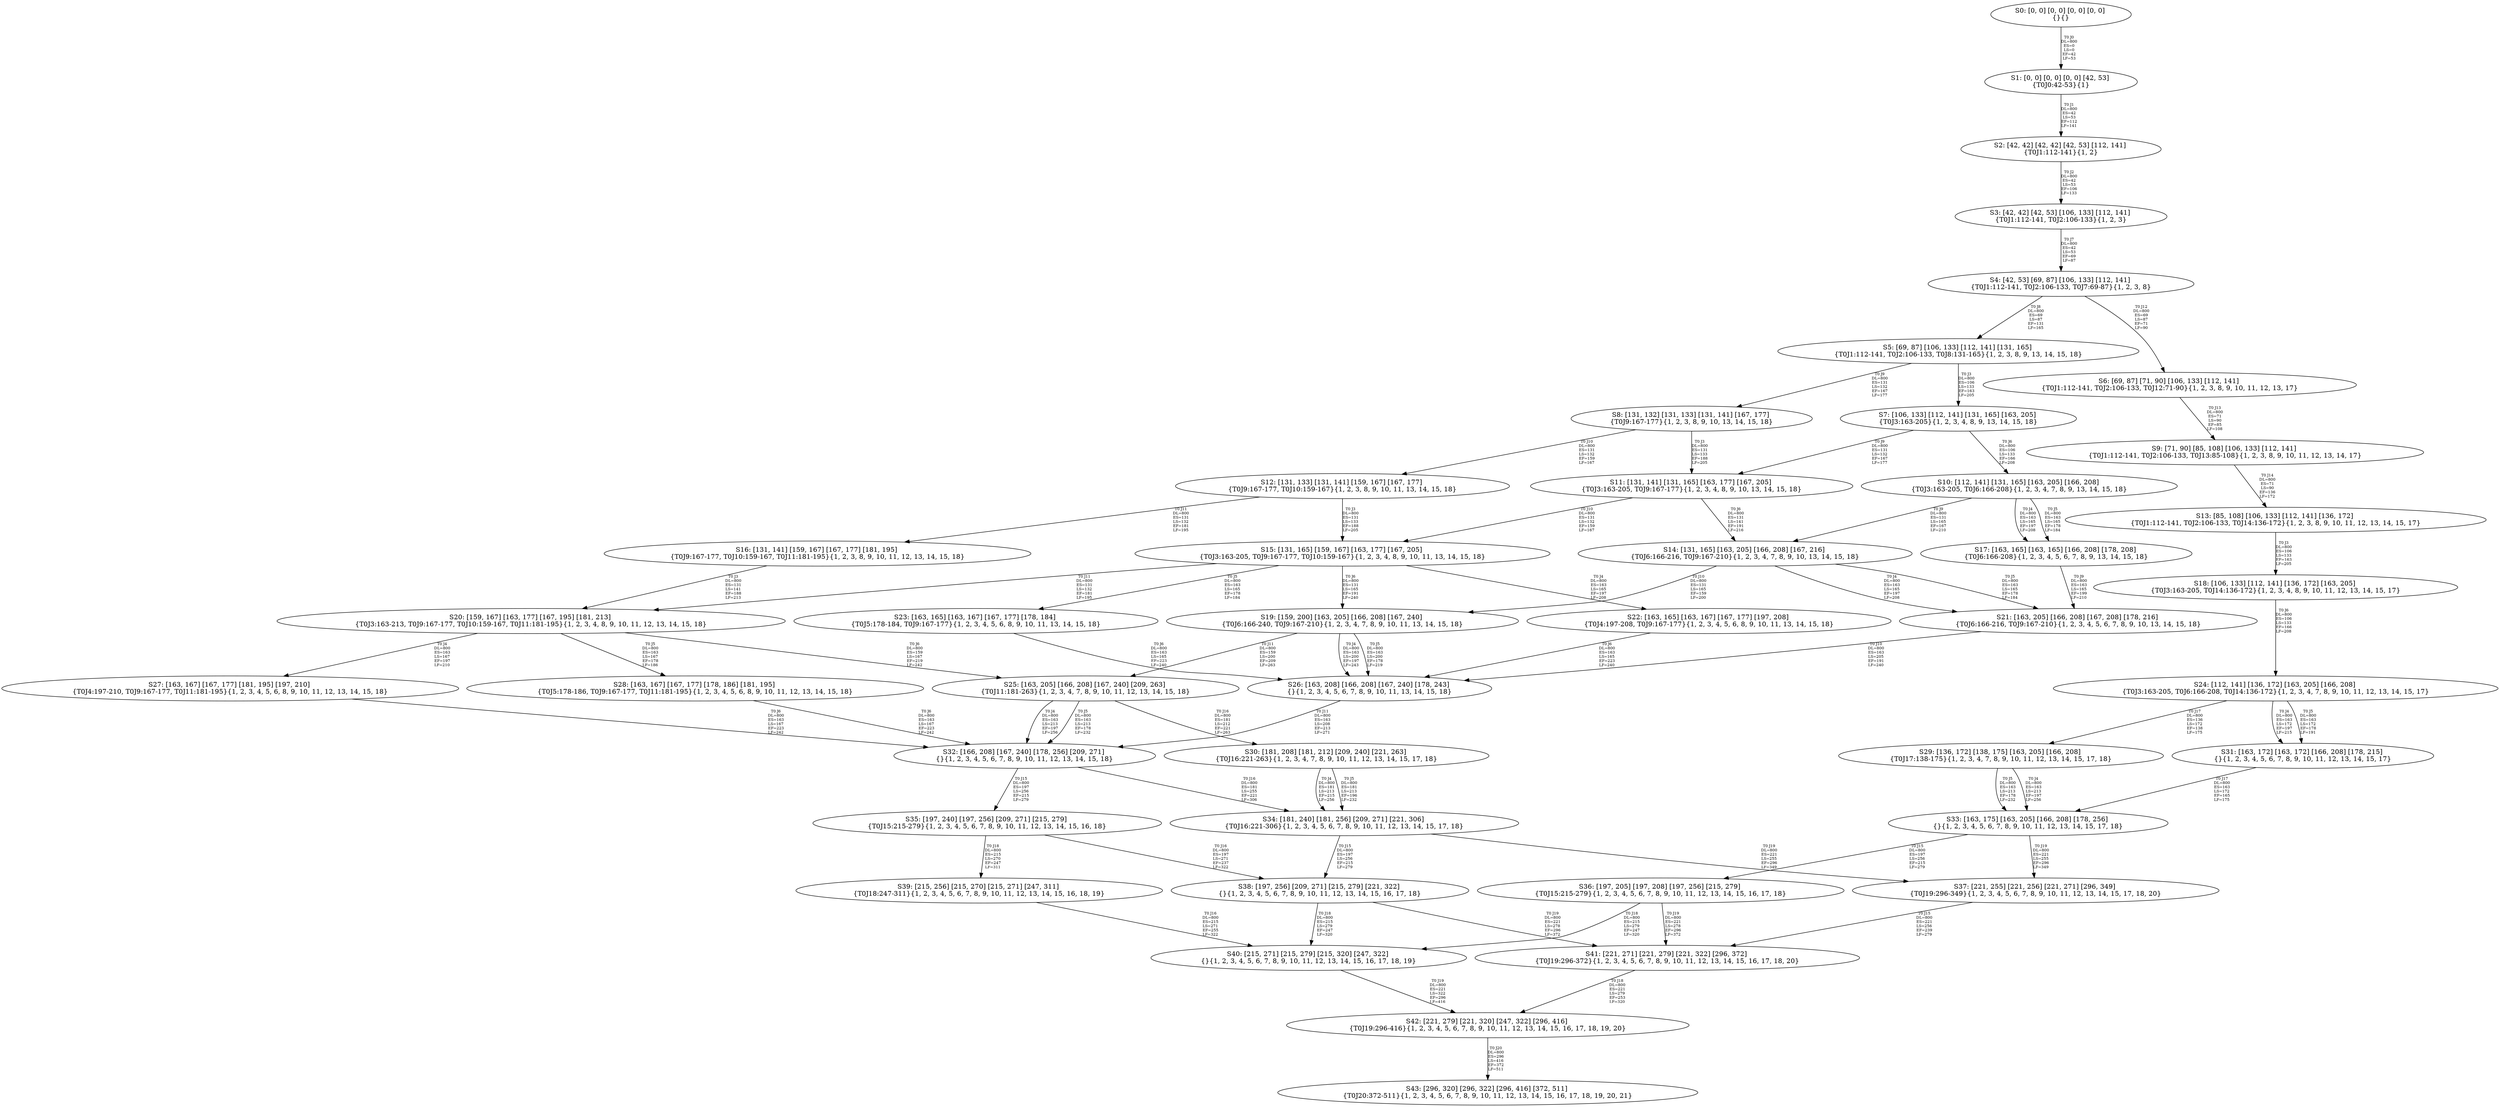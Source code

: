 digraph {
	S0[label="S0: [0, 0] [0, 0] [0, 0] [0, 0] \n{}{}"];
	S1[label="S1: [0, 0] [0, 0] [0, 0] [42, 53] \n{T0J0:42-53}{1}"];
	S2[label="S2: [42, 42] [42, 42] [42, 53] [112, 141] \n{T0J1:112-141}{1, 2}"];
	S3[label="S3: [42, 42] [42, 53] [106, 133] [112, 141] \n{T0J1:112-141, T0J2:106-133}{1, 2, 3}"];
	S4[label="S4: [42, 53] [69, 87] [106, 133] [112, 141] \n{T0J1:112-141, T0J2:106-133, T0J7:69-87}{1, 2, 3, 8}"];
	S5[label="S5: [69, 87] [106, 133] [112, 141] [131, 165] \n{T0J1:112-141, T0J2:106-133, T0J8:131-165}{1, 2, 3, 8, 9, 13, 14, 15, 18}"];
	S6[label="S6: [69, 87] [71, 90] [106, 133] [112, 141] \n{T0J1:112-141, T0J2:106-133, T0J12:71-90}{1, 2, 3, 8, 9, 10, 11, 12, 13, 17}"];
	S7[label="S7: [106, 133] [112, 141] [131, 165] [163, 205] \n{T0J3:163-205}{1, 2, 3, 4, 8, 9, 13, 14, 15, 18}"];
	S8[label="S8: [131, 132] [131, 133] [131, 141] [167, 177] \n{T0J9:167-177}{1, 2, 3, 8, 9, 10, 13, 14, 15, 18}"];
	S9[label="S9: [71, 90] [85, 108] [106, 133] [112, 141] \n{T0J1:112-141, T0J2:106-133, T0J13:85-108}{1, 2, 3, 8, 9, 10, 11, 12, 13, 14, 17}"];
	S10[label="S10: [112, 141] [131, 165] [163, 205] [166, 208] \n{T0J3:163-205, T0J6:166-208}{1, 2, 3, 4, 7, 8, 9, 13, 14, 15, 18}"];
	S11[label="S11: [131, 141] [131, 165] [163, 177] [167, 205] \n{T0J3:163-205, T0J9:167-177}{1, 2, 3, 4, 8, 9, 10, 13, 14, 15, 18}"];
	S12[label="S12: [131, 133] [131, 141] [159, 167] [167, 177] \n{T0J9:167-177, T0J10:159-167}{1, 2, 3, 8, 9, 10, 11, 13, 14, 15, 18}"];
	S13[label="S13: [85, 108] [106, 133] [112, 141] [136, 172] \n{T0J1:112-141, T0J2:106-133, T0J14:136-172}{1, 2, 3, 8, 9, 10, 11, 12, 13, 14, 15, 17}"];
	S14[label="S14: [131, 165] [163, 205] [166, 208] [167, 216] \n{T0J6:166-216, T0J9:167-210}{1, 2, 3, 4, 7, 8, 9, 10, 13, 14, 15, 18}"];
	S15[label="S15: [131, 165] [159, 167] [163, 177] [167, 205] \n{T0J3:163-205, T0J9:167-177, T0J10:159-167}{1, 2, 3, 4, 8, 9, 10, 11, 13, 14, 15, 18}"];
	S16[label="S16: [131, 141] [159, 167] [167, 177] [181, 195] \n{T0J9:167-177, T0J10:159-167, T0J11:181-195}{1, 2, 3, 8, 9, 10, 11, 12, 13, 14, 15, 18}"];
	S17[label="S17: [163, 165] [163, 165] [166, 208] [178, 208] \n{T0J6:166-208}{1, 2, 3, 4, 5, 6, 7, 8, 9, 13, 14, 15, 18}"];
	S18[label="S18: [106, 133] [112, 141] [136, 172] [163, 205] \n{T0J3:163-205, T0J14:136-172}{1, 2, 3, 4, 8, 9, 10, 11, 12, 13, 14, 15, 17}"];
	S19[label="S19: [159, 200] [163, 205] [166, 208] [167, 240] \n{T0J6:166-240, T0J9:167-210}{1, 2, 3, 4, 7, 8, 9, 10, 11, 13, 14, 15, 18}"];
	S20[label="S20: [159, 167] [163, 177] [167, 195] [181, 213] \n{T0J3:163-213, T0J9:167-177, T0J10:159-167, T0J11:181-195}{1, 2, 3, 4, 8, 9, 10, 11, 12, 13, 14, 15, 18}"];
	S21[label="S21: [163, 205] [166, 208] [167, 208] [178, 216] \n{T0J6:166-216, T0J9:167-210}{1, 2, 3, 4, 5, 6, 7, 8, 9, 10, 13, 14, 15, 18}"];
	S22[label="S22: [163, 165] [163, 167] [167, 177] [197, 208] \n{T0J4:197-208, T0J9:167-177}{1, 2, 3, 4, 5, 6, 8, 9, 10, 11, 13, 14, 15, 18}"];
	S23[label="S23: [163, 165] [163, 167] [167, 177] [178, 184] \n{T0J5:178-184, T0J9:167-177}{1, 2, 3, 4, 5, 6, 8, 9, 10, 11, 13, 14, 15, 18}"];
	S24[label="S24: [112, 141] [136, 172] [163, 205] [166, 208] \n{T0J3:163-205, T0J6:166-208, T0J14:136-172}{1, 2, 3, 4, 7, 8, 9, 10, 11, 12, 13, 14, 15, 17}"];
	S25[label="S25: [163, 205] [166, 208] [167, 240] [209, 263] \n{T0J11:181-263}{1, 2, 3, 4, 7, 8, 9, 10, 11, 12, 13, 14, 15, 18}"];
	S26[label="S26: [163, 208] [166, 208] [167, 240] [178, 243] \n{}{1, 2, 3, 4, 5, 6, 7, 8, 9, 10, 11, 13, 14, 15, 18}"];
	S27[label="S27: [163, 167] [167, 177] [181, 195] [197, 210] \n{T0J4:197-210, T0J9:167-177, T0J11:181-195}{1, 2, 3, 4, 5, 6, 8, 9, 10, 11, 12, 13, 14, 15, 18}"];
	S28[label="S28: [163, 167] [167, 177] [178, 186] [181, 195] \n{T0J5:178-186, T0J9:167-177, T0J11:181-195}{1, 2, 3, 4, 5, 6, 8, 9, 10, 11, 12, 13, 14, 15, 18}"];
	S29[label="S29: [136, 172] [138, 175] [163, 205] [166, 208] \n{T0J17:138-175}{1, 2, 3, 4, 7, 8, 9, 10, 11, 12, 13, 14, 15, 17, 18}"];
	S30[label="S30: [181, 208] [181, 212] [209, 240] [221, 263] \n{T0J16:221-263}{1, 2, 3, 4, 7, 8, 9, 10, 11, 12, 13, 14, 15, 17, 18}"];
	S31[label="S31: [163, 172] [163, 172] [166, 208] [178, 215] \n{}{1, 2, 3, 4, 5, 6, 7, 8, 9, 10, 11, 12, 13, 14, 15, 17}"];
	S32[label="S32: [166, 208] [167, 240] [178, 256] [209, 271] \n{}{1, 2, 3, 4, 5, 6, 7, 8, 9, 10, 11, 12, 13, 14, 15, 18}"];
	S33[label="S33: [163, 175] [163, 205] [166, 208] [178, 256] \n{}{1, 2, 3, 4, 5, 6, 7, 8, 9, 10, 11, 12, 13, 14, 15, 17, 18}"];
	S34[label="S34: [181, 240] [181, 256] [209, 271] [221, 306] \n{T0J16:221-306}{1, 2, 3, 4, 5, 6, 7, 8, 9, 10, 11, 12, 13, 14, 15, 17, 18}"];
	S35[label="S35: [197, 240] [197, 256] [209, 271] [215, 279] \n{T0J15:215-279}{1, 2, 3, 4, 5, 6, 7, 8, 9, 10, 11, 12, 13, 14, 15, 16, 18}"];
	S36[label="S36: [197, 205] [197, 208] [197, 256] [215, 279] \n{T0J15:215-279}{1, 2, 3, 4, 5, 6, 7, 8, 9, 10, 11, 12, 13, 14, 15, 16, 17, 18}"];
	S37[label="S37: [221, 255] [221, 256] [221, 271] [296, 349] \n{T0J19:296-349}{1, 2, 3, 4, 5, 6, 7, 8, 9, 10, 11, 12, 13, 14, 15, 17, 18, 20}"];
	S38[label="S38: [197, 256] [209, 271] [215, 279] [221, 322] \n{}{1, 2, 3, 4, 5, 6, 7, 8, 9, 10, 11, 12, 13, 14, 15, 16, 17, 18}"];
	S39[label="S39: [215, 256] [215, 270] [215, 271] [247, 311] \n{T0J18:247-311}{1, 2, 3, 4, 5, 6, 7, 8, 9, 10, 11, 12, 13, 14, 15, 16, 18, 19}"];
	S40[label="S40: [215, 271] [215, 279] [215, 320] [247, 322] \n{}{1, 2, 3, 4, 5, 6, 7, 8, 9, 10, 11, 12, 13, 14, 15, 16, 17, 18, 19}"];
	S41[label="S41: [221, 271] [221, 279] [221, 322] [296, 372] \n{T0J19:296-372}{1, 2, 3, 4, 5, 6, 7, 8, 9, 10, 11, 12, 13, 14, 15, 16, 17, 18, 20}"];
	S42[label="S42: [221, 279] [221, 320] [247, 322] [296, 416] \n{T0J19:296-416}{1, 2, 3, 4, 5, 6, 7, 8, 9, 10, 11, 12, 13, 14, 15, 16, 17, 18, 19, 20}"];
	S43[label="S43: [296, 320] [296, 322] [296, 416] [372, 511] \n{T0J20:372-511}{1, 2, 3, 4, 5, 6, 7, 8, 9, 10, 11, 12, 13, 14, 15, 16, 17, 18, 19, 20, 21}"];
	S0 -> S1[label="T0 J0\nDL=800\nES=0\nLS=0\nEF=42\nLF=53",fontsize=8];
	S1 -> S2[label="T0 J1\nDL=800\nES=42\nLS=53\nEF=112\nLF=141",fontsize=8];
	S2 -> S3[label="T0 J2\nDL=800\nES=42\nLS=53\nEF=106\nLF=133",fontsize=8];
	S3 -> S4[label="T0 J7\nDL=800\nES=42\nLS=53\nEF=69\nLF=87",fontsize=8];
	S4 -> S5[label="T0 J8\nDL=800\nES=69\nLS=87\nEF=131\nLF=165",fontsize=8];
	S4 -> S6[label="T0 J12\nDL=800\nES=69\nLS=87\nEF=71\nLF=90",fontsize=8];
	S5 -> S7[label="T0 J3\nDL=800\nES=106\nLS=133\nEF=163\nLF=205",fontsize=8];
	S5 -> S8[label="T0 J9\nDL=800\nES=131\nLS=132\nEF=167\nLF=177",fontsize=8];
	S6 -> S9[label="T0 J13\nDL=800\nES=71\nLS=90\nEF=85\nLF=108",fontsize=8];
	S7 -> S10[label="T0 J6\nDL=800\nES=106\nLS=133\nEF=166\nLF=208",fontsize=8];
	S7 -> S11[label="T0 J9\nDL=800\nES=131\nLS=132\nEF=167\nLF=177",fontsize=8];
	S8 -> S11[label="T0 J3\nDL=800\nES=131\nLS=133\nEF=188\nLF=205",fontsize=8];
	S8 -> S12[label="T0 J10\nDL=800\nES=131\nLS=132\nEF=159\nLF=167",fontsize=8];
	S9 -> S13[label="T0 J14\nDL=800\nES=71\nLS=90\nEF=136\nLF=172",fontsize=8];
	S10 -> S17[label="T0 J4\nDL=800\nES=163\nLS=165\nEF=197\nLF=208",fontsize=8];
	S10 -> S17[label="T0 J5\nDL=800\nES=163\nLS=165\nEF=178\nLF=184",fontsize=8];
	S10 -> S14[label="T0 J9\nDL=800\nES=131\nLS=165\nEF=167\nLF=210",fontsize=8];
	S11 -> S14[label="T0 J6\nDL=800\nES=131\nLS=141\nEF=191\nLF=216",fontsize=8];
	S11 -> S15[label="T0 J10\nDL=800\nES=131\nLS=132\nEF=159\nLF=167",fontsize=8];
	S12 -> S15[label="T0 J3\nDL=800\nES=131\nLS=133\nEF=188\nLF=205",fontsize=8];
	S12 -> S16[label="T0 J11\nDL=800\nES=131\nLS=132\nEF=181\nLF=195",fontsize=8];
	S13 -> S18[label="T0 J3\nDL=800\nES=106\nLS=133\nEF=163\nLF=205",fontsize=8];
	S14 -> S21[label="T0 J4\nDL=800\nES=163\nLS=165\nEF=197\nLF=208",fontsize=8];
	S14 -> S21[label="T0 J5\nDL=800\nES=163\nLS=165\nEF=178\nLF=184",fontsize=8];
	S14 -> S19[label="T0 J10\nDL=800\nES=131\nLS=165\nEF=159\nLF=200",fontsize=8];
	S15 -> S22[label="T0 J4\nDL=800\nES=163\nLS=165\nEF=197\nLF=208",fontsize=8];
	S15 -> S23[label="T0 J5\nDL=800\nES=163\nLS=165\nEF=178\nLF=184",fontsize=8];
	S15 -> S19[label="T0 J6\nDL=800\nES=131\nLS=165\nEF=191\nLF=240",fontsize=8];
	S15 -> S20[label="T0 J11\nDL=800\nES=131\nLS=132\nEF=181\nLF=195",fontsize=8];
	S16 -> S20[label="T0 J3\nDL=800\nES=131\nLS=141\nEF=188\nLF=213",fontsize=8];
	S17 -> S21[label="T0 J9\nDL=800\nES=163\nLS=165\nEF=199\nLF=210",fontsize=8];
	S18 -> S24[label="T0 J6\nDL=800\nES=106\nLS=133\nEF=166\nLF=208",fontsize=8];
	S19 -> S26[label="T0 J4\nDL=800\nES=163\nLS=200\nEF=197\nLF=243",fontsize=8];
	S19 -> S26[label="T0 J5\nDL=800\nES=163\nLS=200\nEF=178\nLF=219",fontsize=8];
	S19 -> S25[label="T0 J11\nDL=800\nES=159\nLS=200\nEF=209\nLF=263",fontsize=8];
	S20 -> S27[label="T0 J4\nDL=800\nES=163\nLS=167\nEF=197\nLF=210",fontsize=8];
	S20 -> S28[label="T0 J5\nDL=800\nES=163\nLS=167\nEF=178\nLF=186",fontsize=8];
	S20 -> S25[label="T0 J6\nDL=800\nES=159\nLS=167\nEF=219\nLF=242",fontsize=8];
	S21 -> S26[label="T0 J10\nDL=800\nES=163\nLS=205\nEF=191\nLF=240",fontsize=8];
	S22 -> S26[label="T0 J6\nDL=800\nES=163\nLS=165\nEF=223\nLF=240",fontsize=8];
	S23 -> S26[label="T0 J6\nDL=800\nES=163\nLS=165\nEF=223\nLF=240",fontsize=8];
	S24 -> S31[label="T0 J4\nDL=800\nES=163\nLS=172\nEF=197\nLF=215",fontsize=8];
	S24 -> S31[label="T0 J5\nDL=800\nES=163\nLS=172\nEF=178\nLF=191",fontsize=8];
	S24 -> S29[label="T0 J17\nDL=800\nES=136\nLS=172\nEF=138\nLF=175",fontsize=8];
	S25 -> S32[label="T0 J4\nDL=800\nES=163\nLS=213\nEF=197\nLF=256",fontsize=8];
	S25 -> S32[label="T0 J5\nDL=800\nES=163\nLS=213\nEF=178\nLF=232",fontsize=8];
	S25 -> S30[label="T0 J16\nDL=800\nES=181\nLS=212\nEF=221\nLF=263",fontsize=8];
	S26 -> S32[label="T0 J11\nDL=800\nES=163\nLS=208\nEF=213\nLF=271",fontsize=8];
	S27 -> S32[label="T0 J6\nDL=800\nES=163\nLS=167\nEF=223\nLF=242",fontsize=8];
	S28 -> S32[label="T0 J6\nDL=800\nES=163\nLS=167\nEF=223\nLF=242",fontsize=8];
	S29 -> S33[label="T0 J4\nDL=800\nES=163\nLS=213\nEF=197\nLF=256",fontsize=8];
	S29 -> S33[label="T0 J5\nDL=800\nES=163\nLS=213\nEF=178\nLF=232",fontsize=8];
	S30 -> S34[label="T0 J4\nDL=800\nES=181\nLS=213\nEF=215\nLF=256",fontsize=8];
	S30 -> S34[label="T0 J5\nDL=800\nES=181\nLS=213\nEF=196\nLF=232",fontsize=8];
	S31 -> S33[label="T0 J17\nDL=800\nES=163\nLS=172\nEF=165\nLF=175",fontsize=8];
	S32 -> S35[label="T0 J15\nDL=800\nES=197\nLS=256\nEF=215\nLF=279",fontsize=8];
	S32 -> S34[label="T0 J16\nDL=800\nES=181\nLS=255\nEF=221\nLF=306",fontsize=8];
	S33 -> S36[label="T0 J15\nDL=800\nES=197\nLS=256\nEF=215\nLF=279",fontsize=8];
	S33 -> S37[label="T0 J19\nDL=800\nES=221\nLS=255\nEF=296\nLF=349",fontsize=8];
	S34 -> S38[label="T0 J15\nDL=800\nES=197\nLS=256\nEF=215\nLF=279",fontsize=8];
	S34 -> S37[label="T0 J19\nDL=800\nES=221\nLS=255\nEF=296\nLF=349",fontsize=8];
	S35 -> S38[label="T0 J16\nDL=800\nES=197\nLS=271\nEF=237\nLF=322",fontsize=8];
	S35 -> S39[label="T0 J18\nDL=800\nES=215\nLS=270\nEF=247\nLF=311",fontsize=8];
	S36 -> S40[label="T0 J18\nDL=800\nES=215\nLS=279\nEF=247\nLF=320",fontsize=8];
	S36 -> S41[label="T0 J19\nDL=800\nES=221\nLS=278\nEF=296\nLF=372",fontsize=8];
	S37 -> S41[label="T0 J15\nDL=800\nES=221\nLS=256\nEF=239\nLF=279",fontsize=8];
	S38 -> S40[label="T0 J18\nDL=800\nES=215\nLS=279\nEF=247\nLF=320",fontsize=8];
	S38 -> S41[label="T0 J19\nDL=800\nES=221\nLS=278\nEF=296\nLF=372",fontsize=8];
	S39 -> S40[label="T0 J16\nDL=800\nES=215\nLS=271\nEF=255\nLF=322",fontsize=8];
	S40 -> S42[label="T0 J19\nDL=800\nES=221\nLS=322\nEF=296\nLF=416",fontsize=8];
	S41 -> S42[label="T0 J18\nDL=800\nES=221\nLS=279\nEF=253\nLF=320",fontsize=8];
	S42 -> S43[label="T0 J20\nDL=800\nES=296\nLS=416\nEF=372\nLF=511",fontsize=8];
}
